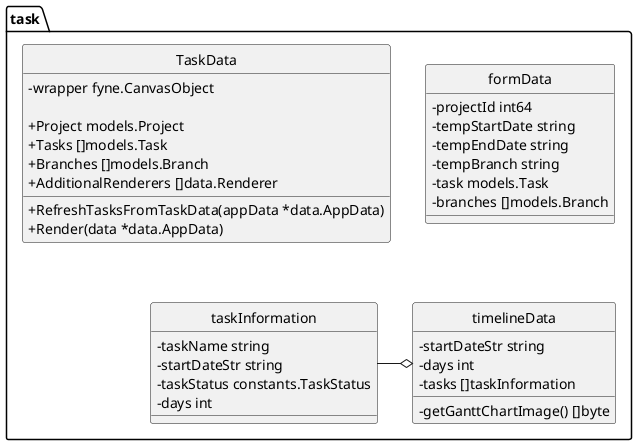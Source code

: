 @startuml
top to bottom direction
skinparam classAttributeIconSize 0
skinparam DefaultFontName Arial
skinparam DefaultFontSize 14
skinparam monochrome true
hide circle

namespace task {
    class TaskData << (S,Aquamarine) >> {
- wrapper fyne.CanvasObject

+ Project models.Project
+ Tasks []models.Task
+ Branches []models.Branch
+ AdditionalRenderers []data.Renderer

        + RefreshTasksFromTaskData(appData *data.AppData) 
        + Render(data *data.AppData) 

    }
    class formData << (S,Aquamarine) >> {
- projectId int64
- tempStartDate string
- tempEndDate string
- tempBranch string
- task models.Task
- branches []models.Branch

    }
    class taskInformation << (S,Aquamarine) >> {
- taskName string
- startDateStr string
- taskStatus constants.TaskStatus
- days int

    }
    class timelineData << (S,Aquamarine) >> {
- startDateStr string
- days int
- tasks []taskInformation

        - getGanttChartImage() []byte

    }
}

"task.TaskData" -[hidden] "task.formData"
"task.formData" -[hidden]- "task.taskInformation"
"task.formData" -[hidden]- "task.timelineData"
"task.taskInformation" -o "task.timelineData"

@enduml